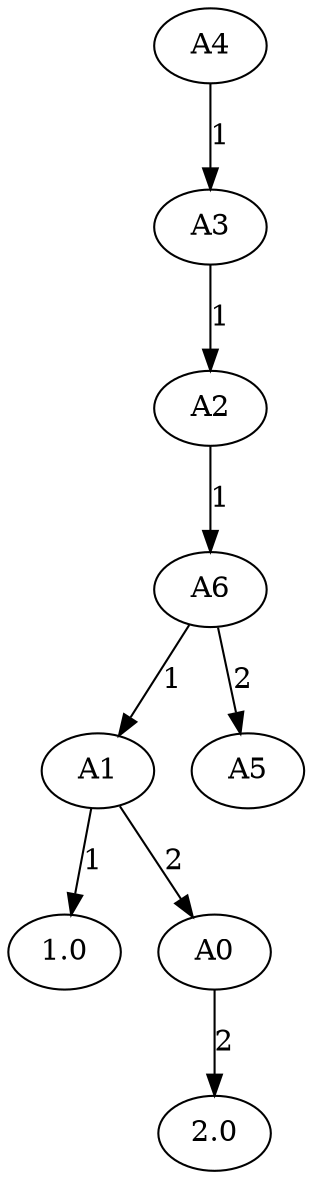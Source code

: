 // Random importance
digraph {
	4 [label=A4]
	3 [label=A3]
	4 -> 3 [label=1]
	2 [label=A2]
	3 -> 2 [label=1]
	6 [label=A6]
	2 -> 6 [label=1]
	1 [label=A1]
	6 -> 1 [label=1]
	1.0 [label=1.0]
	1 -> 1.0 [label=1]
	0 [label=A0]
	1 -> 0 [label=2]
	2.0 [label=2.0]
	0 -> 2.0 [label=2]
	5 [label=A5]
	6 -> 5 [label=2]
}
